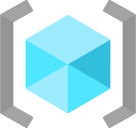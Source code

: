 <mxfile version="24.4.0" type="github">
  <diagram name="Page-1" id="vAqzlcAr4I-4cRxQpSab">
    <mxGraphModel dx="954" dy="647" grid="1" gridSize="10" guides="1" tooltips="1" connect="1" arrows="1" fold="1" page="1" pageScale="1" pageWidth="827" pageHeight="1169" math="0" shadow="0">
      <root>
        <mxCell id="0" />
        <mxCell id="1" parent="0" />
        <mxCell id="tAMLZyBQH9eo_Zbj4AUa-1" value="" style="image;aspect=fixed;html=1;points=[];align=center;fontSize=12;image=img/lib/azure2/general/Resource_Groups.svg;" vertex="1" parent="1">
          <mxGeometry x="680" y="450" width="68" height="64" as="geometry" />
        </mxCell>
      </root>
    </mxGraphModel>
  </diagram>
</mxfile>
